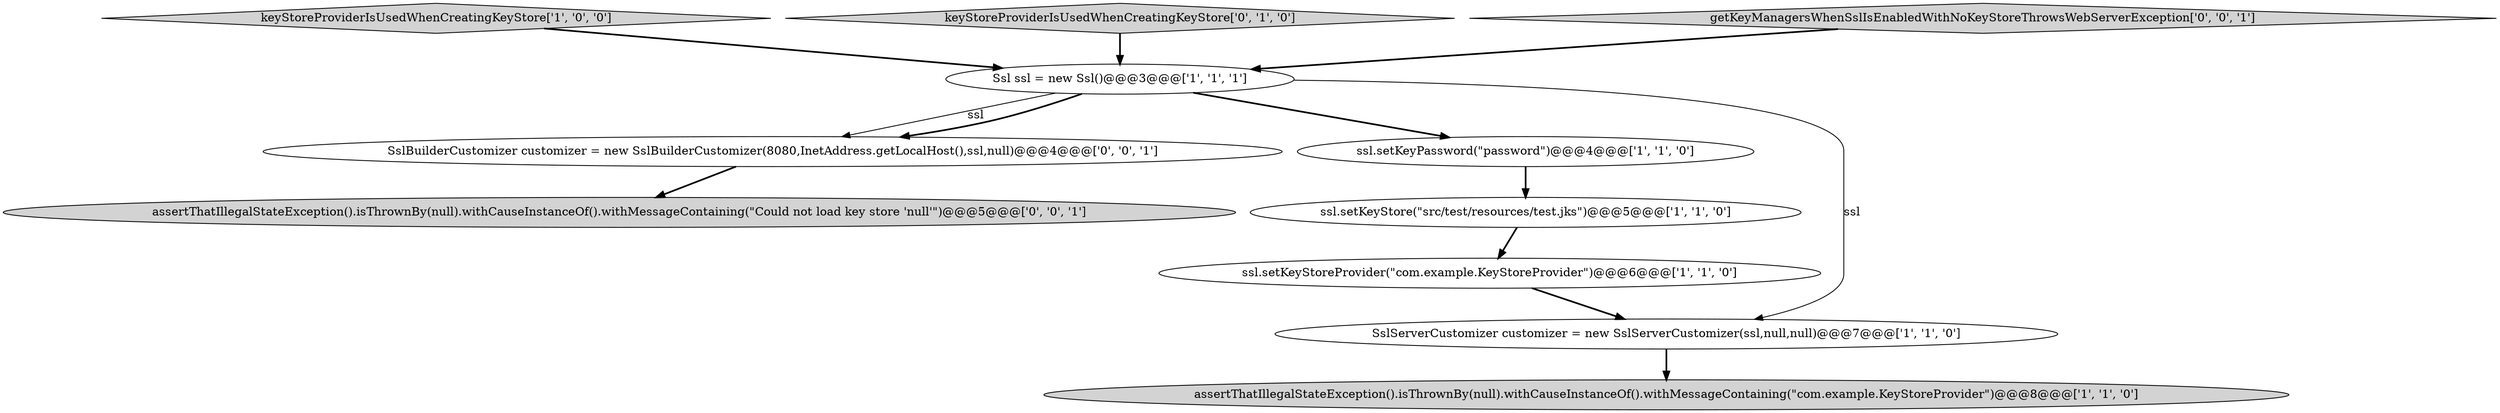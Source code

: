 digraph {
9 [style = filled, label = "assertThatIllegalStateException().isThrownBy(null).withCauseInstanceOf().withMessageContaining(\"Could not load key store 'null'\")@@@5@@@['0', '0', '1']", fillcolor = lightgray, shape = ellipse image = "AAA0AAABBB3BBB"];
10 [style = filled, label = "SslBuilderCustomizer customizer = new SslBuilderCustomizer(8080,InetAddress.getLocalHost(),ssl,null)@@@4@@@['0', '0', '1']", fillcolor = white, shape = ellipse image = "AAA0AAABBB3BBB"];
0 [style = filled, label = "keyStoreProviderIsUsedWhenCreatingKeyStore['1', '0', '0']", fillcolor = lightgray, shape = diamond image = "AAA0AAABBB1BBB"];
6 [style = filled, label = "ssl.setKeyStoreProvider(\"com.example.KeyStoreProvider\")@@@6@@@['1', '1', '0']", fillcolor = white, shape = ellipse image = "AAA0AAABBB1BBB"];
7 [style = filled, label = "keyStoreProviderIsUsedWhenCreatingKeyStore['0', '1', '0']", fillcolor = lightgray, shape = diamond image = "AAA0AAABBB2BBB"];
1 [style = filled, label = "Ssl ssl = new Ssl()@@@3@@@['1', '1', '1']", fillcolor = white, shape = ellipse image = "AAA0AAABBB1BBB"];
4 [style = filled, label = "assertThatIllegalStateException().isThrownBy(null).withCauseInstanceOf().withMessageContaining(\"com.example.KeyStoreProvider\")@@@8@@@['1', '1', '0']", fillcolor = lightgray, shape = ellipse image = "AAA0AAABBB1BBB"];
8 [style = filled, label = "getKeyManagersWhenSslIsEnabledWithNoKeyStoreThrowsWebServerException['0', '0', '1']", fillcolor = lightgray, shape = diamond image = "AAA0AAABBB3BBB"];
3 [style = filled, label = "ssl.setKeyStore(\"src/test/resources/test.jks\")@@@5@@@['1', '1', '0']", fillcolor = white, shape = ellipse image = "AAA0AAABBB1BBB"];
5 [style = filled, label = "ssl.setKeyPassword(\"password\")@@@4@@@['1', '1', '0']", fillcolor = white, shape = ellipse image = "AAA0AAABBB1BBB"];
2 [style = filled, label = "SslServerCustomizer customizer = new SslServerCustomizer(ssl,null,null)@@@7@@@['1', '1', '0']", fillcolor = white, shape = ellipse image = "AAA0AAABBB1BBB"];
1->10 [style = solid, label="ssl"];
5->3 [style = bold, label=""];
7->1 [style = bold, label=""];
2->4 [style = bold, label=""];
1->10 [style = bold, label=""];
1->2 [style = solid, label="ssl"];
0->1 [style = bold, label=""];
6->2 [style = bold, label=""];
10->9 [style = bold, label=""];
3->6 [style = bold, label=""];
1->5 [style = bold, label=""];
8->1 [style = bold, label=""];
}
